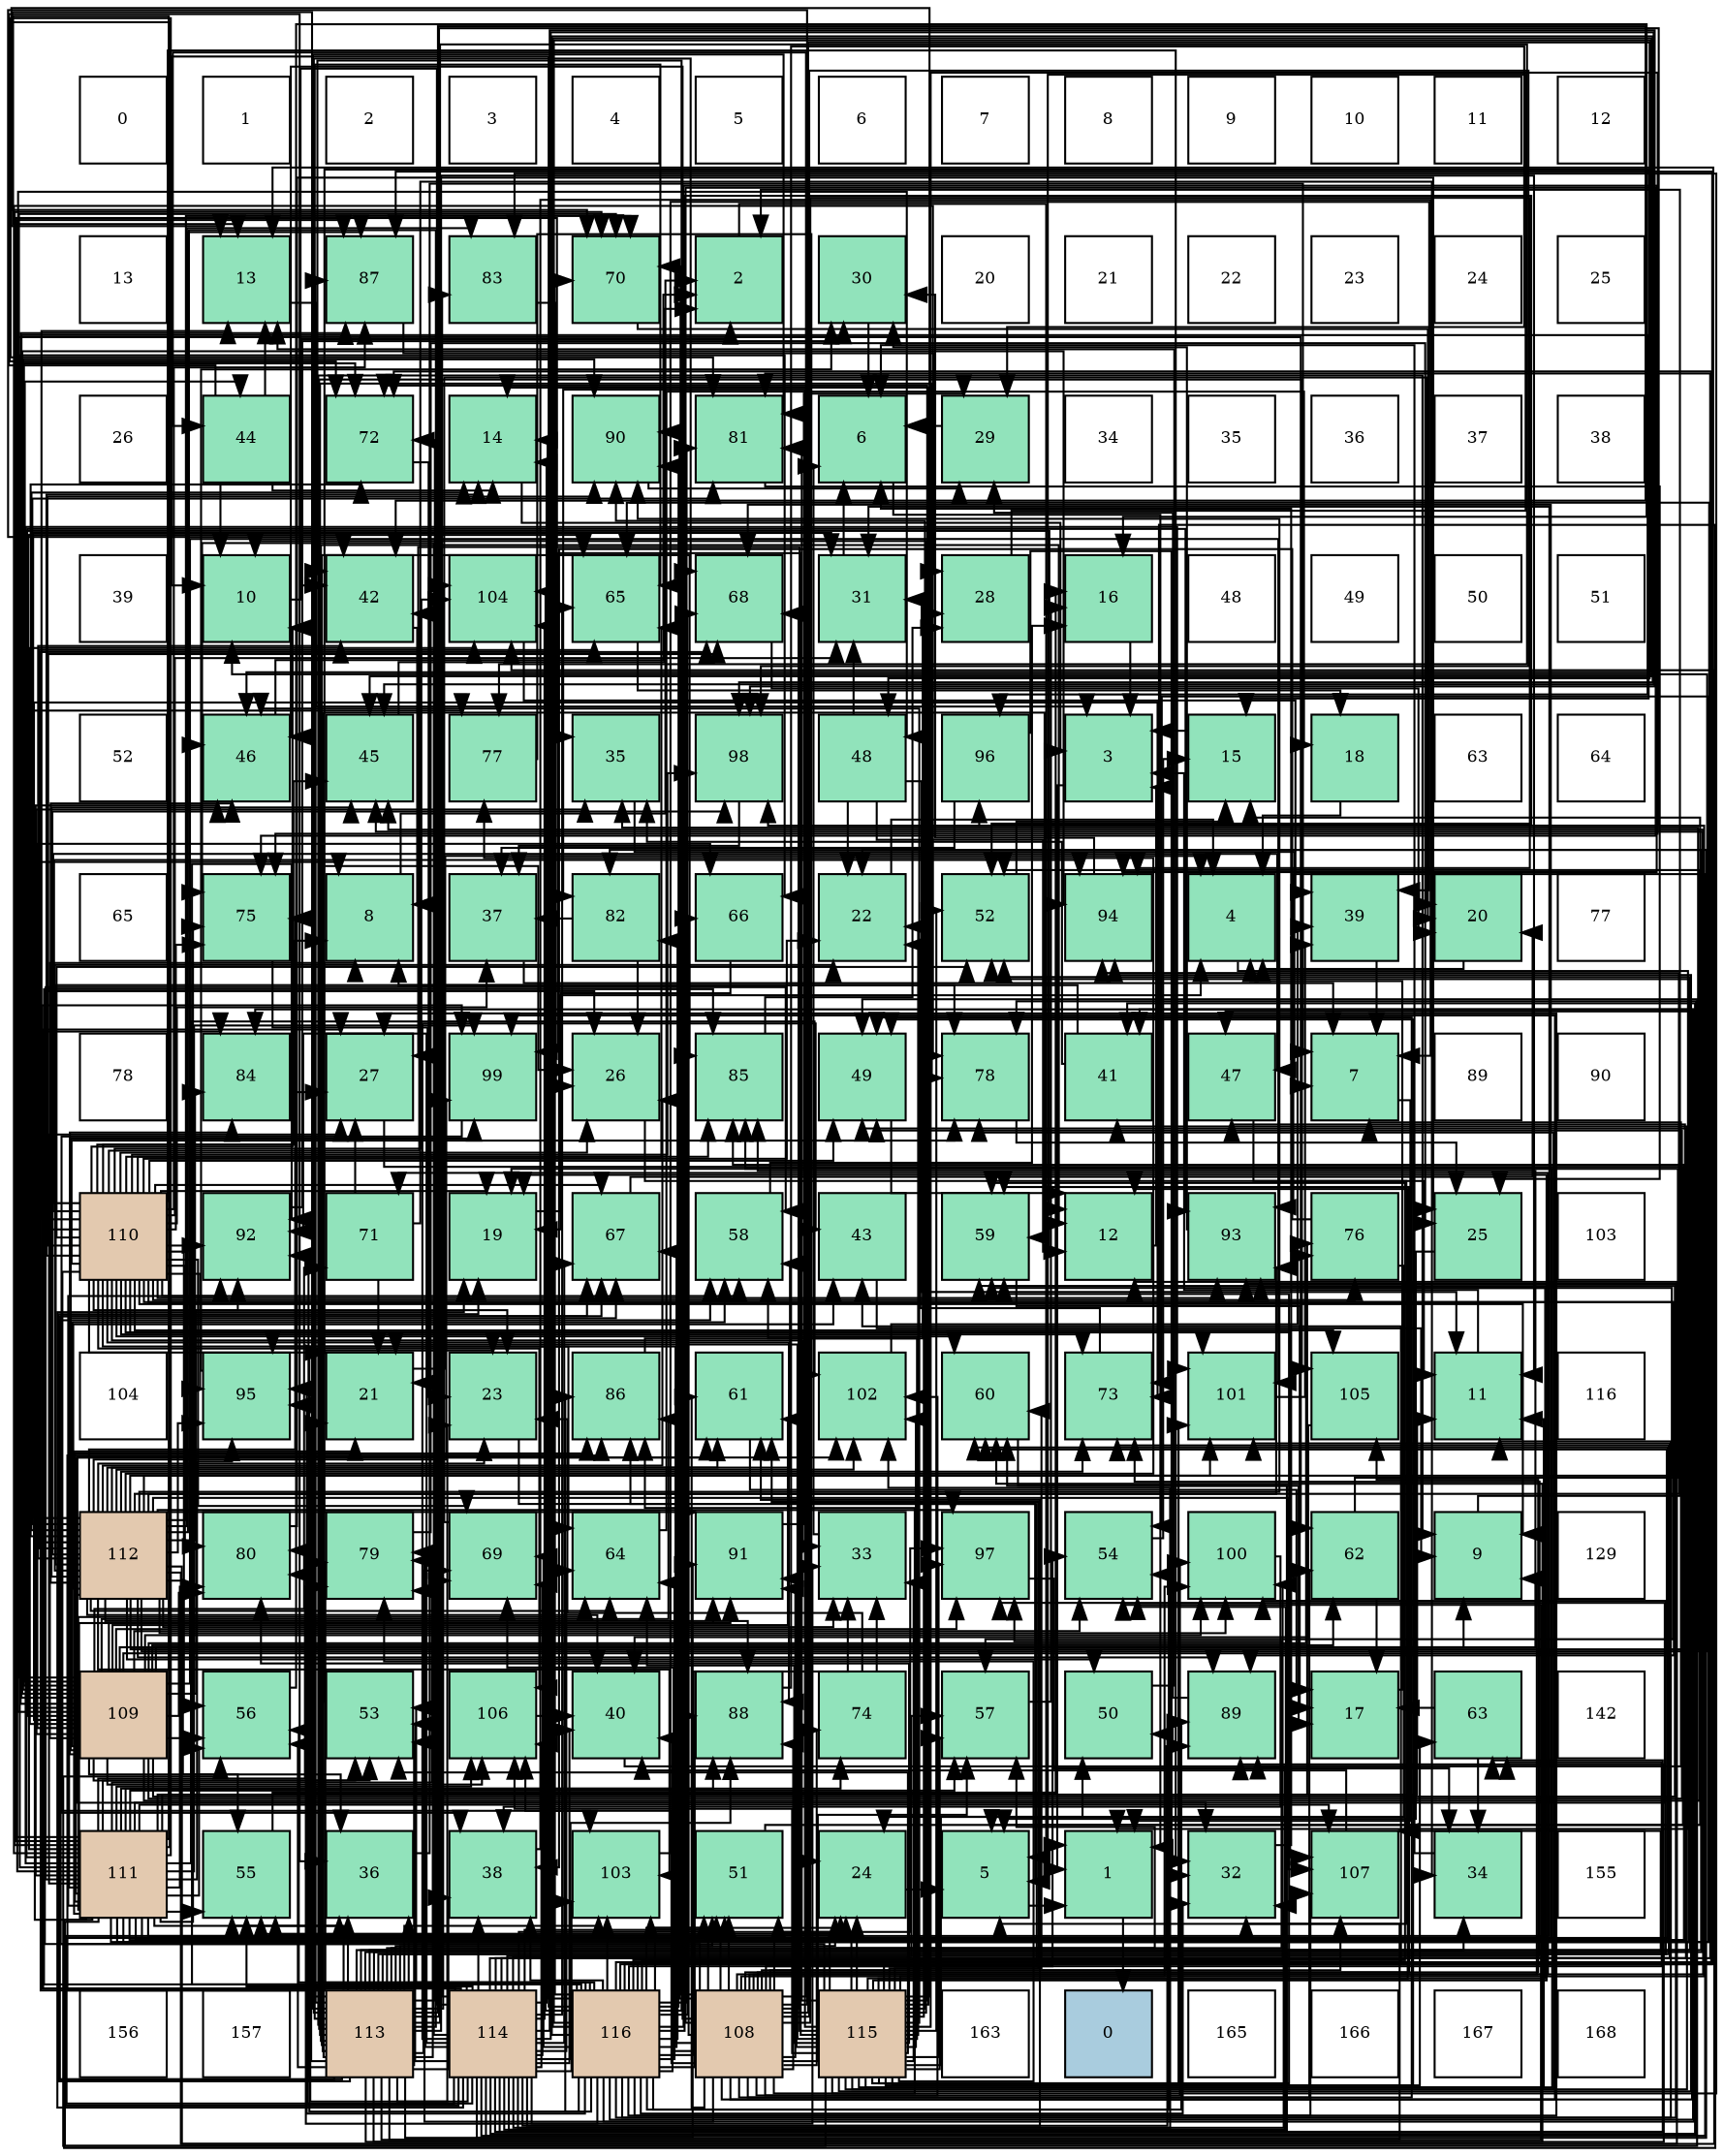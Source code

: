digraph layout{
 rankdir=TB;
 splines=ortho;
 node [style=filled shape=square fixedsize=true width=0.6];
0[label="0", fontsize=8, fillcolor="#ffffff"];
1[label="1", fontsize=8, fillcolor="#ffffff"];
2[label="2", fontsize=8, fillcolor="#ffffff"];
3[label="3", fontsize=8, fillcolor="#ffffff"];
4[label="4", fontsize=8, fillcolor="#ffffff"];
5[label="5", fontsize=8, fillcolor="#ffffff"];
6[label="6", fontsize=8, fillcolor="#ffffff"];
7[label="7", fontsize=8, fillcolor="#ffffff"];
8[label="8", fontsize=8, fillcolor="#ffffff"];
9[label="9", fontsize=8, fillcolor="#ffffff"];
10[label="10", fontsize=8, fillcolor="#ffffff"];
11[label="11", fontsize=8, fillcolor="#ffffff"];
12[label="12", fontsize=8, fillcolor="#ffffff"];
13[label="13", fontsize=8, fillcolor="#ffffff"];
14[label="13", fontsize=8, fillcolor="#91e3bb"];
15[label="87", fontsize=8, fillcolor="#91e3bb"];
16[label="83", fontsize=8, fillcolor="#91e3bb"];
17[label="70", fontsize=8, fillcolor="#91e3bb"];
18[label="2", fontsize=8, fillcolor="#91e3bb"];
19[label="30", fontsize=8, fillcolor="#91e3bb"];
20[label="20", fontsize=8, fillcolor="#ffffff"];
21[label="21", fontsize=8, fillcolor="#ffffff"];
22[label="22", fontsize=8, fillcolor="#ffffff"];
23[label="23", fontsize=8, fillcolor="#ffffff"];
24[label="24", fontsize=8, fillcolor="#ffffff"];
25[label="25", fontsize=8, fillcolor="#ffffff"];
26[label="26", fontsize=8, fillcolor="#ffffff"];
27[label="44", fontsize=8, fillcolor="#91e3bb"];
28[label="72", fontsize=8, fillcolor="#91e3bb"];
29[label="14", fontsize=8, fillcolor="#91e3bb"];
30[label="90", fontsize=8, fillcolor="#91e3bb"];
31[label="81", fontsize=8, fillcolor="#91e3bb"];
32[label="6", fontsize=8, fillcolor="#91e3bb"];
33[label="29", fontsize=8, fillcolor="#91e3bb"];
34[label="34", fontsize=8, fillcolor="#ffffff"];
35[label="35", fontsize=8, fillcolor="#ffffff"];
36[label="36", fontsize=8, fillcolor="#ffffff"];
37[label="37", fontsize=8, fillcolor="#ffffff"];
38[label="38", fontsize=8, fillcolor="#ffffff"];
39[label="39", fontsize=8, fillcolor="#ffffff"];
40[label="10", fontsize=8, fillcolor="#91e3bb"];
41[label="42", fontsize=8, fillcolor="#91e3bb"];
42[label="104", fontsize=8, fillcolor="#91e3bb"];
43[label="65", fontsize=8, fillcolor="#91e3bb"];
44[label="68", fontsize=8, fillcolor="#91e3bb"];
45[label="31", fontsize=8, fillcolor="#91e3bb"];
46[label="28", fontsize=8, fillcolor="#91e3bb"];
47[label="16", fontsize=8, fillcolor="#91e3bb"];
48[label="48", fontsize=8, fillcolor="#ffffff"];
49[label="49", fontsize=8, fillcolor="#ffffff"];
50[label="50", fontsize=8, fillcolor="#ffffff"];
51[label="51", fontsize=8, fillcolor="#ffffff"];
52[label="52", fontsize=8, fillcolor="#ffffff"];
53[label="46", fontsize=8, fillcolor="#91e3bb"];
54[label="45", fontsize=8, fillcolor="#91e3bb"];
55[label="77", fontsize=8, fillcolor="#91e3bb"];
56[label="35", fontsize=8, fillcolor="#91e3bb"];
57[label="98", fontsize=8, fillcolor="#91e3bb"];
58[label="48", fontsize=8, fillcolor="#91e3bb"];
59[label="96", fontsize=8, fillcolor="#91e3bb"];
60[label="3", fontsize=8, fillcolor="#91e3bb"];
61[label="15", fontsize=8, fillcolor="#91e3bb"];
62[label="18", fontsize=8, fillcolor="#91e3bb"];
63[label="63", fontsize=8, fillcolor="#ffffff"];
64[label="64", fontsize=8, fillcolor="#ffffff"];
65[label="65", fontsize=8, fillcolor="#ffffff"];
66[label="75", fontsize=8, fillcolor="#91e3bb"];
67[label="8", fontsize=8, fillcolor="#91e3bb"];
68[label="37", fontsize=8, fillcolor="#91e3bb"];
69[label="82", fontsize=8, fillcolor="#91e3bb"];
70[label="66", fontsize=8, fillcolor="#91e3bb"];
71[label="22", fontsize=8, fillcolor="#91e3bb"];
72[label="52", fontsize=8, fillcolor="#91e3bb"];
73[label="94", fontsize=8, fillcolor="#91e3bb"];
74[label="4", fontsize=8, fillcolor="#91e3bb"];
75[label="39", fontsize=8, fillcolor="#91e3bb"];
76[label="20", fontsize=8, fillcolor="#91e3bb"];
77[label="77", fontsize=8, fillcolor="#ffffff"];
78[label="78", fontsize=8, fillcolor="#ffffff"];
79[label="84", fontsize=8, fillcolor="#91e3bb"];
80[label="27", fontsize=8, fillcolor="#91e3bb"];
81[label="99", fontsize=8, fillcolor="#91e3bb"];
82[label="26", fontsize=8, fillcolor="#91e3bb"];
83[label="85", fontsize=8, fillcolor="#91e3bb"];
84[label="49", fontsize=8, fillcolor="#91e3bb"];
85[label="78", fontsize=8, fillcolor="#91e3bb"];
86[label="41", fontsize=8, fillcolor="#91e3bb"];
87[label="47", fontsize=8, fillcolor="#91e3bb"];
88[label="7", fontsize=8, fillcolor="#91e3bb"];
89[label="89", fontsize=8, fillcolor="#ffffff"];
90[label="90", fontsize=8, fillcolor="#ffffff"];
91[label="110", fontsize=8, fillcolor="#e3c9af"];
92[label="92", fontsize=8, fillcolor="#91e3bb"];
93[label="71", fontsize=8, fillcolor="#91e3bb"];
94[label="19", fontsize=8, fillcolor="#91e3bb"];
95[label="67", fontsize=8, fillcolor="#91e3bb"];
96[label="58", fontsize=8, fillcolor="#91e3bb"];
97[label="43", fontsize=8, fillcolor="#91e3bb"];
98[label="59", fontsize=8, fillcolor="#91e3bb"];
99[label="12", fontsize=8, fillcolor="#91e3bb"];
100[label="93", fontsize=8, fillcolor="#91e3bb"];
101[label="76", fontsize=8, fillcolor="#91e3bb"];
102[label="25", fontsize=8, fillcolor="#91e3bb"];
103[label="103", fontsize=8, fillcolor="#ffffff"];
104[label="104", fontsize=8, fillcolor="#ffffff"];
105[label="95", fontsize=8, fillcolor="#91e3bb"];
106[label="21", fontsize=8, fillcolor="#91e3bb"];
107[label="23", fontsize=8, fillcolor="#91e3bb"];
108[label="86", fontsize=8, fillcolor="#91e3bb"];
109[label="61", fontsize=8, fillcolor="#91e3bb"];
110[label="102", fontsize=8, fillcolor="#91e3bb"];
111[label="60", fontsize=8, fillcolor="#91e3bb"];
112[label="73", fontsize=8, fillcolor="#91e3bb"];
113[label="101", fontsize=8, fillcolor="#91e3bb"];
114[label="105", fontsize=8, fillcolor="#91e3bb"];
115[label="11", fontsize=8, fillcolor="#91e3bb"];
116[label="116", fontsize=8, fillcolor="#ffffff"];
117[label="112", fontsize=8, fillcolor="#e3c9af"];
118[label="80", fontsize=8, fillcolor="#91e3bb"];
119[label="79", fontsize=8, fillcolor="#91e3bb"];
120[label="69", fontsize=8, fillcolor="#91e3bb"];
121[label="64", fontsize=8, fillcolor="#91e3bb"];
122[label="91", fontsize=8, fillcolor="#91e3bb"];
123[label="33", fontsize=8, fillcolor="#91e3bb"];
124[label="97", fontsize=8, fillcolor="#91e3bb"];
125[label="54", fontsize=8, fillcolor="#91e3bb"];
126[label="100", fontsize=8, fillcolor="#91e3bb"];
127[label="62", fontsize=8, fillcolor="#91e3bb"];
128[label="9", fontsize=8, fillcolor="#91e3bb"];
129[label="129", fontsize=8, fillcolor="#ffffff"];
130[label="109", fontsize=8, fillcolor="#e3c9af"];
131[label="56", fontsize=8, fillcolor="#91e3bb"];
132[label="53", fontsize=8, fillcolor="#91e3bb"];
133[label="106", fontsize=8, fillcolor="#91e3bb"];
134[label="40", fontsize=8, fillcolor="#91e3bb"];
135[label="88", fontsize=8, fillcolor="#91e3bb"];
136[label="74", fontsize=8, fillcolor="#91e3bb"];
137[label="57", fontsize=8, fillcolor="#91e3bb"];
138[label="50", fontsize=8, fillcolor="#91e3bb"];
139[label="89", fontsize=8, fillcolor="#91e3bb"];
140[label="17", fontsize=8, fillcolor="#91e3bb"];
141[label="63", fontsize=8, fillcolor="#91e3bb"];
142[label="142", fontsize=8, fillcolor="#ffffff"];
143[label="111", fontsize=8, fillcolor="#e3c9af"];
144[label="55", fontsize=8, fillcolor="#91e3bb"];
145[label="36", fontsize=8, fillcolor="#91e3bb"];
146[label="38", fontsize=8, fillcolor="#91e3bb"];
147[label="103", fontsize=8, fillcolor="#91e3bb"];
148[label="51", fontsize=8, fillcolor="#91e3bb"];
149[label="24", fontsize=8, fillcolor="#91e3bb"];
150[label="5", fontsize=8, fillcolor="#91e3bb"];
151[label="1", fontsize=8, fillcolor="#91e3bb"];
152[label="32", fontsize=8, fillcolor="#91e3bb"];
153[label="107", fontsize=8, fillcolor="#91e3bb"];
154[label="34", fontsize=8, fillcolor="#91e3bb"];
155[label="155", fontsize=8, fillcolor="#ffffff"];
156[label="156", fontsize=8, fillcolor="#ffffff"];
157[label="157", fontsize=8, fillcolor="#ffffff"];
158[label="113", fontsize=8, fillcolor="#e3c9af"];
159[label="114", fontsize=8, fillcolor="#e3c9af"];
160[label="116", fontsize=8, fillcolor="#e3c9af"];
161[label="108", fontsize=8, fillcolor="#e3c9af"];
162[label="115", fontsize=8, fillcolor="#e3c9af"];
163[label="163", fontsize=8, fillcolor="#ffffff"];
164[label="0", fontsize=8, fillcolor="#a9ccde"];
165[label="165", fontsize=8, fillcolor="#ffffff"];
166[label="166", fontsize=8, fillcolor="#ffffff"];
167[label="167", fontsize=8, fillcolor="#ffffff"];
168[label="168", fontsize=8, fillcolor="#ffffff"];
edge [constraint=false, style=vis];151 -> 164;
18 -> 151;
60 -> 151;
74 -> 151;
150 -> 151;
32 -> 151;
88 -> 151;
67 -> 18;
128 -> 18;
40 -> 18;
115 -> 60;
99 -> 60;
14 -> 60;
29 -> 60;
61 -> 60;
47 -> 60;
140 -> 74;
62 -> 74;
94 -> 74;
76 -> 74;
106 -> 74;
71 -> 74;
107 -> 150;
149 -> 150;
102 -> 150;
82 -> 150;
80 -> 150;
46 -> 150;
33 -> 32;
19 -> 32;
45 -> 32;
152 -> 32;
123 -> 32;
154 -> 32;
56 -> 88;
145 -> 88;
68 -> 88;
146 -> 88;
75 -> 88;
134 -> 88;
86 -> 67;
86 -> 56;
41 -> 67;
97 -> 128;
27 -> 40;
27 -> 14;
27 -> 29;
27 -> 145;
54 -> 18;
53 -> 18;
87 -> 115;
58 -> 115;
58 -> 99;
58 -> 71;
58 -> 45;
84 -> 99;
138 -> 14;
148 -> 61;
72 -> 61;
132 -> 61;
125 -> 61;
144 -> 47;
131 -> 47;
137 -> 47;
96 -> 47;
98 -> 140;
111 -> 140;
109 -> 140;
127 -> 140;
127 -> 94;
141 -> 140;
141 -> 154;
121 -> 62;
43 -> 62;
70 -> 94;
95 -> 76;
44 -> 76;
120 -> 76;
17 -> 76;
93 -> 106;
93 -> 80;
93 -> 154;
28 -> 106;
112 -> 71;
136 -> 107;
136 -> 123;
66 -> 107;
101 -> 149;
101 -> 146;
55 -> 149;
85 -> 102;
119 -> 102;
118 -> 102;
31 -> 102;
69 -> 82;
69 -> 68;
16 -> 82;
79 -> 80;
83 -> 46;
108 -> 46;
15 -> 46;
135 -> 33;
139 -> 33;
30 -> 33;
122 -> 33;
92 -> 19;
100 -> 19;
73 -> 19;
105 -> 19;
59 -> 152;
59 -> 68;
124 -> 154;
57 -> 68;
81 -> 146;
126 -> 146;
113 -> 75;
110 -> 75;
147 -> 75;
42 -> 75;
114 -> 134;
133 -> 134;
153 -> 134;
161 -> 128;
161 -> 82;
161 -> 41;
161 -> 27;
161 -> 54;
161 -> 53;
161 -> 87;
161 -> 58;
161 -> 84;
161 -> 148;
161 -> 125;
161 -> 144;
161 -> 137;
161 -> 98;
161 -> 109;
161 -> 127;
161 -> 70;
161 -> 44;
161 -> 120;
161 -> 17;
161 -> 93;
161 -> 136;
161 -> 66;
161 -> 119;
161 -> 108;
161 -> 135;
161 -> 139;
161 -> 30;
161 -> 122;
161 -> 73;
161 -> 105;
161 -> 59;
161 -> 124;
161 -> 57;
161 -> 81;
161 -> 126;
161 -> 110;
161 -> 147;
161 -> 114;
161 -> 133;
161 -> 153;
130 -> 67;
130 -> 128;
130 -> 56;
130 -> 27;
130 -> 58;
130 -> 84;
130 -> 72;
130 -> 132;
130 -> 125;
130 -> 144;
130 -> 131;
130 -> 96;
130 -> 98;
130 -> 111;
130 -> 109;
130 -> 127;
130 -> 43;
130 -> 70;
130 -> 17;
130 -> 93;
130 -> 28;
130 -> 112;
130 -> 101;
130 -> 118;
130 -> 79;
130 -> 83;
130 -> 108;
130 -> 15;
130 -> 30;
130 -> 122;
130 -> 92;
130 -> 100;
130 -> 73;
130 -> 59;
130 -> 124;
130 -> 81;
130 -> 126;
130 -> 113;
130 -> 110;
130 -> 42;
130 -> 133;
91 -> 67;
91 -> 128;
91 -> 40;
91 -> 14;
91 -> 29;
91 -> 94;
91 -> 106;
91 -> 71;
91 -> 107;
91 -> 82;
91 -> 45;
91 -> 152;
91 -> 123;
91 -> 68;
91 -> 41;
91 -> 54;
91 -> 87;
91 -> 84;
91 -> 72;
91 -> 131;
91 -> 137;
91 -> 96;
91 -> 111;
91 -> 121;
91 -> 43;
91 -> 95;
91 -> 44;
91 -> 120;
91 -> 112;
91 -> 66;
91 -> 101;
91 -> 85;
91 -> 118;
91 -> 83;
91 -> 15;
91 -> 135;
91 -> 139;
91 -> 30;
91 -> 92;
91 -> 100;
91 -> 73;
91 -> 105;
91 -> 57;
91 -> 113;
91 -> 147;
91 -> 42;
91 -> 114;
91 -> 133;
91 -> 153;
143 -> 67;
143 -> 115;
143 -> 99;
143 -> 14;
143 -> 106;
143 -> 80;
143 -> 56;
143 -> 145;
143 -> 53;
143 -> 87;
143 -> 84;
143 -> 148;
143 -> 72;
143 -> 132;
143 -> 125;
143 -> 144;
143 -> 131;
143 -> 137;
143 -> 96;
143 -> 111;
143 -> 109;
143 -> 127;
143 -> 121;
143 -> 43;
143 -> 70;
143 -> 95;
143 -> 120;
143 -> 17;
143 -> 28;
143 -> 112;
143 -> 136;
143 -> 66;
143 -> 101;
143 -> 55;
143 -> 85;
143 -> 119;
143 -> 118;
143 -> 31;
143 -> 83;
143 -> 108;
143 -> 15;
143 -> 135;
143 -> 122;
143 -> 92;
143 -> 105;
143 -> 124;
143 -> 81;
143 -> 113;
143 -> 110;
143 -> 133;
143 -> 153;
117 -> 40;
117 -> 99;
117 -> 29;
117 -> 71;
117 -> 107;
117 -> 82;
117 -> 45;
117 -> 152;
117 -> 123;
117 -> 56;
117 -> 145;
117 -> 134;
117 -> 41;
117 -> 97;
117 -> 54;
117 -> 53;
117 -> 138;
117 -> 96;
117 -> 98;
117 -> 109;
117 -> 121;
117 -> 43;
117 -> 44;
117 -> 17;
117 -> 28;
117 -> 112;
117 -> 66;
117 -> 55;
117 -> 85;
117 -> 31;
117 -> 16;
117 -> 79;
117 -> 15;
117 -> 135;
117 -> 139;
117 -> 30;
117 -> 122;
117 -> 100;
117 -> 73;
117 -> 105;
117 -> 124;
117 -> 57;
117 -> 81;
117 -> 126;
117 -> 113;
117 -> 110;
117 -> 147;
117 -> 42;
117 -> 153;
158 -> 128;
158 -> 115;
158 -> 99;
158 -> 94;
158 -> 71;
158 -> 107;
158 -> 149;
158 -> 82;
158 -> 152;
158 -> 154;
158 -> 145;
158 -> 146;
158 -> 41;
158 -> 54;
158 -> 53;
158 -> 148;
158 -> 72;
158 -> 132;
158 -> 125;
158 -> 144;
158 -> 131;
158 -> 137;
158 -> 96;
158 -> 98;
158 -> 111;
158 -> 43;
158 -> 95;
158 -> 44;
158 -> 120;
158 -> 17;
158 -> 28;
158 -> 112;
158 -> 55;
158 -> 85;
158 -> 119;
158 -> 118;
158 -> 31;
158 -> 79;
158 -> 83;
158 -> 108;
158 -> 15;
158 -> 139;
158 -> 122;
158 -> 92;
158 -> 124;
158 -> 57;
158 -> 126;
158 -> 147;
158 -> 42;
158 -> 114;
158 -> 153;
159 -> 29;
159 -> 94;
159 -> 106;
159 -> 149;
159 -> 80;
159 -> 45;
159 -> 152;
159 -> 123;
159 -> 145;
159 -> 146;
159 -> 134;
159 -> 86;
159 -> 41;
159 -> 97;
159 -> 54;
159 -> 84;
159 -> 138;
159 -> 148;
159 -> 132;
159 -> 125;
159 -> 144;
159 -> 137;
159 -> 111;
159 -> 109;
159 -> 141;
159 -> 121;
159 -> 43;
159 -> 95;
159 -> 44;
159 -> 120;
159 -> 112;
159 -> 66;
159 -> 85;
159 -> 119;
159 -> 31;
159 -> 69;
159 -> 16;
159 -> 135;
159 -> 139;
159 -> 92;
159 -> 100;
159 -> 105;
159 -> 57;
159 -> 81;
159 -> 113;
159 -> 110;
159 -> 147;
159 -> 42;
159 -> 133;
162 -> 40;
162 -> 115;
162 -> 99;
162 -> 14;
162 -> 29;
162 -> 94;
162 -> 106;
162 -> 71;
162 -> 149;
162 -> 80;
162 -> 45;
162 -> 123;
162 -> 86;
162 -> 53;
162 -> 84;
162 -> 138;
162 -> 148;
162 -> 72;
162 -> 132;
162 -> 144;
162 -> 131;
162 -> 137;
162 -> 96;
162 -> 98;
162 -> 111;
162 -> 109;
162 -> 141;
162 -> 121;
162 -> 95;
162 -> 28;
162 -> 66;
162 -> 85;
162 -> 119;
162 -> 118;
162 -> 31;
162 -> 69;
162 -> 16;
162 -> 83;
162 -> 108;
162 -> 30;
162 -> 122;
162 -> 100;
162 -> 73;
162 -> 124;
162 -> 81;
162 -> 126;
162 -> 113;
162 -> 110;
162 -> 133;
160 -> 40;
160 -> 115;
160 -> 14;
160 -> 29;
160 -> 107;
160 -> 149;
160 -> 80;
160 -> 152;
160 -> 123;
160 -> 146;
160 -> 134;
160 -> 86;
160 -> 41;
160 -> 97;
160 -> 54;
160 -> 53;
160 -> 148;
160 -> 72;
160 -> 132;
160 -> 125;
160 -> 131;
160 -> 98;
160 -> 141;
160 -> 121;
160 -> 95;
160 -> 44;
160 -> 120;
160 -> 17;
160 -> 28;
160 -> 119;
160 -> 118;
160 -> 31;
160 -> 69;
160 -> 79;
160 -> 83;
160 -> 108;
160 -> 15;
160 -> 135;
160 -> 139;
160 -> 30;
160 -> 92;
160 -> 100;
160 -> 73;
160 -> 105;
160 -> 57;
160 -> 126;
160 -> 147;
160 -> 42;
160 -> 153;
edge [constraint=true, style=invis];
0 -> 13 -> 26 -> 39 -> 52 -> 65 -> 78 -> 91 -> 104 -> 117 -> 130 -> 143 -> 156;
1 -> 14 -> 27 -> 40 -> 53 -> 66 -> 79 -> 92 -> 105 -> 118 -> 131 -> 144 -> 157;
2 -> 15 -> 28 -> 41 -> 54 -> 67 -> 80 -> 93 -> 106 -> 119 -> 132 -> 145 -> 158;
3 -> 16 -> 29 -> 42 -> 55 -> 68 -> 81 -> 94 -> 107 -> 120 -> 133 -> 146 -> 159;
4 -> 17 -> 30 -> 43 -> 56 -> 69 -> 82 -> 95 -> 108 -> 121 -> 134 -> 147 -> 160;
5 -> 18 -> 31 -> 44 -> 57 -> 70 -> 83 -> 96 -> 109 -> 122 -> 135 -> 148 -> 161;
6 -> 19 -> 32 -> 45 -> 58 -> 71 -> 84 -> 97 -> 110 -> 123 -> 136 -> 149 -> 162;
7 -> 20 -> 33 -> 46 -> 59 -> 72 -> 85 -> 98 -> 111 -> 124 -> 137 -> 150 -> 163;
8 -> 21 -> 34 -> 47 -> 60 -> 73 -> 86 -> 99 -> 112 -> 125 -> 138 -> 151 -> 164;
9 -> 22 -> 35 -> 48 -> 61 -> 74 -> 87 -> 100 -> 113 -> 126 -> 139 -> 152 -> 165;
10 -> 23 -> 36 -> 49 -> 62 -> 75 -> 88 -> 101 -> 114 -> 127 -> 140 -> 153 -> 166;
11 -> 24 -> 37 -> 50 -> 63 -> 76 -> 89 -> 102 -> 115 -> 128 -> 141 -> 154 -> 167;
12 -> 25 -> 38 -> 51 -> 64 -> 77 -> 90 -> 103 -> 116 -> 129 -> 142 -> 155 -> 168;
rank = same {0 -> 1 -> 2 -> 3 -> 4 -> 5 -> 6 -> 7 -> 8 -> 9 -> 10 -> 11 -> 12};
rank = same {13 -> 14 -> 15 -> 16 -> 17 -> 18 -> 19 -> 20 -> 21 -> 22 -> 23 -> 24 -> 25};
rank = same {26 -> 27 -> 28 -> 29 -> 30 -> 31 -> 32 -> 33 -> 34 -> 35 -> 36 -> 37 -> 38};
rank = same {39 -> 40 -> 41 -> 42 -> 43 -> 44 -> 45 -> 46 -> 47 -> 48 -> 49 -> 50 -> 51};
rank = same {52 -> 53 -> 54 -> 55 -> 56 -> 57 -> 58 -> 59 -> 60 -> 61 -> 62 -> 63 -> 64};
rank = same {65 -> 66 -> 67 -> 68 -> 69 -> 70 -> 71 -> 72 -> 73 -> 74 -> 75 -> 76 -> 77};
rank = same {78 -> 79 -> 80 -> 81 -> 82 -> 83 -> 84 -> 85 -> 86 -> 87 -> 88 -> 89 -> 90};
rank = same {91 -> 92 -> 93 -> 94 -> 95 -> 96 -> 97 -> 98 -> 99 -> 100 -> 101 -> 102 -> 103};
rank = same {104 -> 105 -> 106 -> 107 -> 108 -> 109 -> 110 -> 111 -> 112 -> 113 -> 114 -> 115 -> 116};
rank = same {117 -> 118 -> 119 -> 120 -> 121 -> 122 -> 123 -> 124 -> 125 -> 126 -> 127 -> 128 -> 129};
rank = same {130 -> 131 -> 132 -> 133 -> 134 -> 135 -> 136 -> 137 -> 138 -> 139 -> 140 -> 141 -> 142};
rank = same {143 -> 144 -> 145 -> 146 -> 147 -> 148 -> 149 -> 150 -> 151 -> 152 -> 153 -> 154 -> 155};
rank = same {156 -> 157 -> 158 -> 159 -> 160 -> 161 -> 162 -> 163 -> 164 -> 165 -> 166 -> 167 -> 168};
}